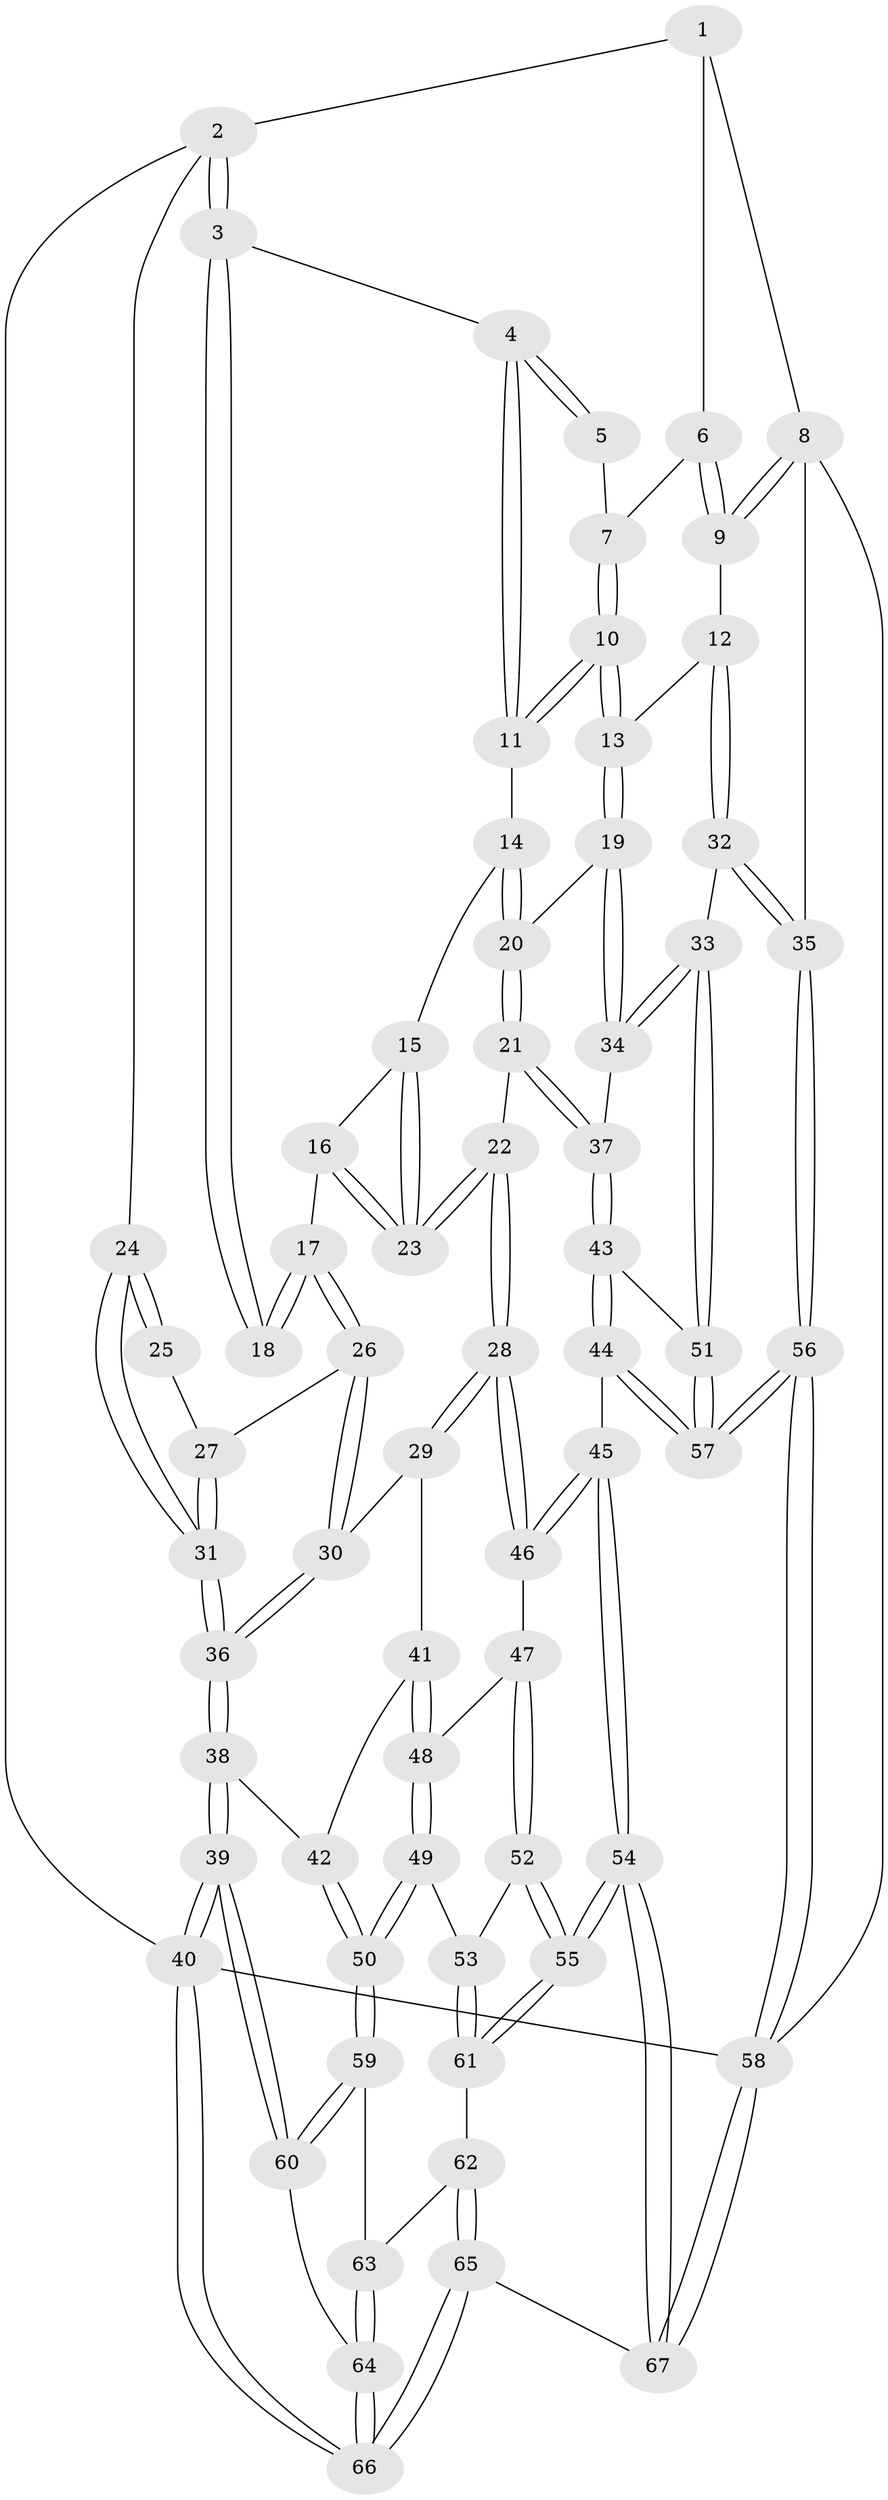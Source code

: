// Generated by graph-tools (version 1.1) at 2025/27/03/09/25 03:27:06]
// undirected, 67 vertices, 164 edges
graph export_dot {
graph [start="1"]
  node [color=gray90,style=filled];
  1 [pos="+1+0"];
  2 [pos="+0+0"];
  3 [pos="+0.25390456281924384+0"];
  4 [pos="+0.4965849757072595+0"];
  5 [pos="+0.625136577427891+0"];
  6 [pos="+0.9041610657647202+0.0010650097959013928"];
  7 [pos="+0.7771176640090468+0.09497631081211474"];
  8 [pos="+1+0.29463938009011265"];
  9 [pos="+0.9209566866076186+0.22494812245307208"];
  10 [pos="+0.7611455119114309+0.17155931567330798"];
  11 [pos="+0.5035598358340653+0"];
  12 [pos="+0.845610476486035+0.24355698083808383"];
  13 [pos="+0.7780896352601339+0.22054113998649255"];
  14 [pos="+0.48964378015978294+0.0493992042055154"];
  15 [pos="+0.3970407351989061+0.15625921035479484"];
  16 [pos="+0.22980594223319387+0.2027639762736859"];
  17 [pos="+0.21447354895568993+0.20195210790073279"];
  18 [pos="+0.1953274038911679+0.15986508265584468"];
  19 [pos="+0.6123649602216834+0.29135596446306516"];
  20 [pos="+0.6040471383217171+0.28919155739703645"];
  21 [pos="+0.44211344276194486+0.3952430854786587"];
  22 [pos="+0.41615175271759525+0.39501828836833003"];
  23 [pos="+0.4087649702960731+0.3738938851947999"];
  24 [pos="+0+0"];
  25 [pos="+0.09572086899830164+0.1343166282416192"];
  26 [pos="+0.16036582464792468+0.29975112829494116"];
  27 [pos="+0.010377070543058264+0.26135630041738533"];
  28 [pos="+0.3119707976373942+0.4736489058242297"];
  29 [pos="+0.18396154089730454+0.4038771996344278"];
  30 [pos="+0.1751881755859658+0.38423636322481636"];
  31 [pos="+0+0.26979327321242264"];
  32 [pos="+0.7968674315883721+0.5037578636089597"];
  33 [pos="+0.7950896951668873+0.5052388749866034"];
  34 [pos="+0.6967194203401609+0.453595271393264"];
  35 [pos="+1+0.4464409278855359"];
  36 [pos="+0+0.38587016097234617"];
  37 [pos="+0.5519161075951479+0.5194700300068359"];
  38 [pos="+0+0.46484176108016484"];
  39 [pos="+0+0.7555876014909095"];
  40 [pos="+0+1"];
  41 [pos="+0.10226192751270076+0.4797536990270415"];
  42 [pos="+0.08526823689380092+0.48829467091905404"];
  43 [pos="+0.5435078725145879+0.7526217461273615"];
  44 [pos="+0.5259247411486262+0.7773700660311911"];
  45 [pos="+0.5216757732021371+0.7802320978265365"];
  46 [pos="+0.3118301741836679+0.48895230423658"];
  47 [pos="+0.2823878718174231+0.5312121337171873"];
  48 [pos="+0.14655092103881662+0.5648895398374614"];
  49 [pos="+0.10621537747773997+0.6827533823071235"];
  50 [pos="+0.06251256847661453+0.6936186996498312"];
  51 [pos="+0.7835160194906301+0.6065404851285344"];
  52 [pos="+0.2391584227004992+0.6224579608632458"];
  53 [pos="+0.1338440974242251+0.6822703421786107"];
  54 [pos="+0.49604714227409774+0.8177424094799454"];
  55 [pos="+0.37119847736463657+0.8048039217520516"];
  56 [pos="+1+1"];
  57 [pos="+1+0.967366471106732"];
  58 [pos="+1+1"];
  59 [pos="+0.018581787393537684+0.719819980581039"];
  60 [pos="+0+0.7578566215122292"];
  61 [pos="+0.2968289619011836+0.8185045965757997"];
  62 [pos="+0.2554846911251613+0.8468000412626286"];
  63 [pos="+0.20904824740620842+0.8628629864754112"];
  64 [pos="+0.13032855156557832+0.9509153193725902"];
  65 [pos="+0.26307205067375755+1"];
  66 [pos="+0.1567541816262229+1"];
  67 [pos="+0.5111529753613486+1"];
  1 -- 2;
  1 -- 6;
  1 -- 8;
  2 -- 3;
  2 -- 3;
  2 -- 24;
  2 -- 40;
  3 -- 4;
  3 -- 18;
  3 -- 18;
  4 -- 5;
  4 -- 5;
  4 -- 11;
  4 -- 11;
  5 -- 7;
  6 -- 7;
  6 -- 9;
  6 -- 9;
  7 -- 10;
  7 -- 10;
  8 -- 9;
  8 -- 9;
  8 -- 35;
  8 -- 58;
  9 -- 12;
  10 -- 11;
  10 -- 11;
  10 -- 13;
  10 -- 13;
  11 -- 14;
  12 -- 13;
  12 -- 32;
  12 -- 32;
  13 -- 19;
  13 -- 19;
  14 -- 15;
  14 -- 20;
  14 -- 20;
  15 -- 16;
  15 -- 23;
  15 -- 23;
  16 -- 17;
  16 -- 23;
  16 -- 23;
  17 -- 18;
  17 -- 18;
  17 -- 26;
  17 -- 26;
  19 -- 20;
  19 -- 34;
  19 -- 34;
  20 -- 21;
  20 -- 21;
  21 -- 22;
  21 -- 37;
  21 -- 37;
  22 -- 23;
  22 -- 23;
  22 -- 28;
  22 -- 28;
  24 -- 25;
  24 -- 25;
  24 -- 31;
  24 -- 31;
  25 -- 27;
  26 -- 27;
  26 -- 30;
  26 -- 30;
  27 -- 31;
  27 -- 31;
  28 -- 29;
  28 -- 29;
  28 -- 46;
  28 -- 46;
  29 -- 30;
  29 -- 41;
  30 -- 36;
  30 -- 36;
  31 -- 36;
  31 -- 36;
  32 -- 33;
  32 -- 35;
  32 -- 35;
  33 -- 34;
  33 -- 34;
  33 -- 51;
  33 -- 51;
  34 -- 37;
  35 -- 56;
  35 -- 56;
  36 -- 38;
  36 -- 38;
  37 -- 43;
  37 -- 43;
  38 -- 39;
  38 -- 39;
  38 -- 42;
  39 -- 40;
  39 -- 40;
  39 -- 60;
  39 -- 60;
  40 -- 66;
  40 -- 66;
  40 -- 58;
  41 -- 42;
  41 -- 48;
  41 -- 48;
  42 -- 50;
  42 -- 50;
  43 -- 44;
  43 -- 44;
  43 -- 51;
  44 -- 45;
  44 -- 57;
  44 -- 57;
  45 -- 46;
  45 -- 46;
  45 -- 54;
  45 -- 54;
  46 -- 47;
  47 -- 48;
  47 -- 52;
  47 -- 52;
  48 -- 49;
  48 -- 49;
  49 -- 50;
  49 -- 50;
  49 -- 53;
  50 -- 59;
  50 -- 59;
  51 -- 57;
  51 -- 57;
  52 -- 53;
  52 -- 55;
  52 -- 55;
  53 -- 61;
  53 -- 61;
  54 -- 55;
  54 -- 55;
  54 -- 67;
  54 -- 67;
  55 -- 61;
  55 -- 61;
  56 -- 57;
  56 -- 57;
  56 -- 58;
  56 -- 58;
  58 -- 67;
  58 -- 67;
  59 -- 60;
  59 -- 60;
  59 -- 63;
  60 -- 64;
  61 -- 62;
  62 -- 63;
  62 -- 65;
  62 -- 65;
  63 -- 64;
  63 -- 64;
  64 -- 66;
  64 -- 66;
  65 -- 66;
  65 -- 66;
  65 -- 67;
}
